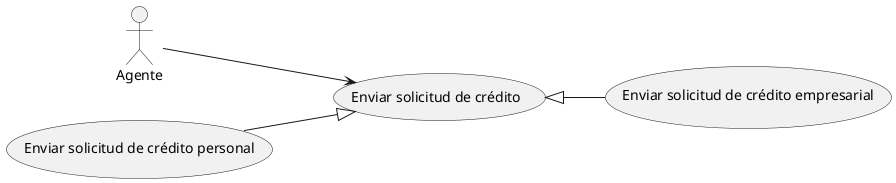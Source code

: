 @startuml
'https://plantuml.com/use-case-diagram
left to right direction
:Agente: --> (Enviar solicitud de crédito)
(Enviar solicitud de crédito personal) --|> (Enviar solicitud de crédito)
(Enviar solicitud de crédito) <|-- (Enviar solicitud de crédito empresarial)
@enduml